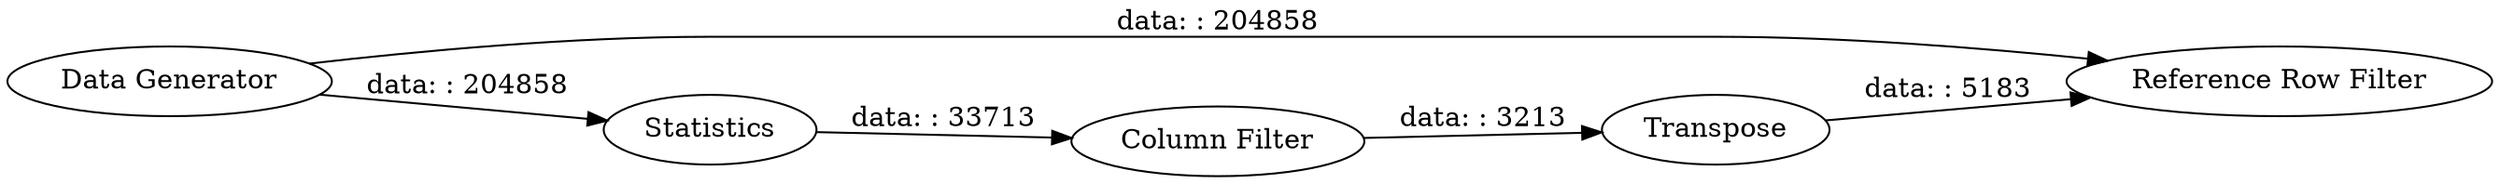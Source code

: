 digraph {
	"4288433017729724628_4" [label="Column Filter"]
	"4288433017729724628_5" [label=Transpose]
	"4288433017729724628_3" [label="Reference Row Filter"]
	"4288433017729724628_1" [label="Data Generator"]
	"4288433017729724628_2" [label=Statistics]
	"4288433017729724628_5" -> "4288433017729724628_3" [label="data: : 5183"]
	"4288433017729724628_1" -> "4288433017729724628_2" [label="data: : 204858"]
	"4288433017729724628_2" -> "4288433017729724628_4" [label="data: : 33713"]
	"4288433017729724628_4" -> "4288433017729724628_5" [label="data: : 3213"]
	"4288433017729724628_1" -> "4288433017729724628_3" [label="data: : 204858"]
	rankdir=LR
}
